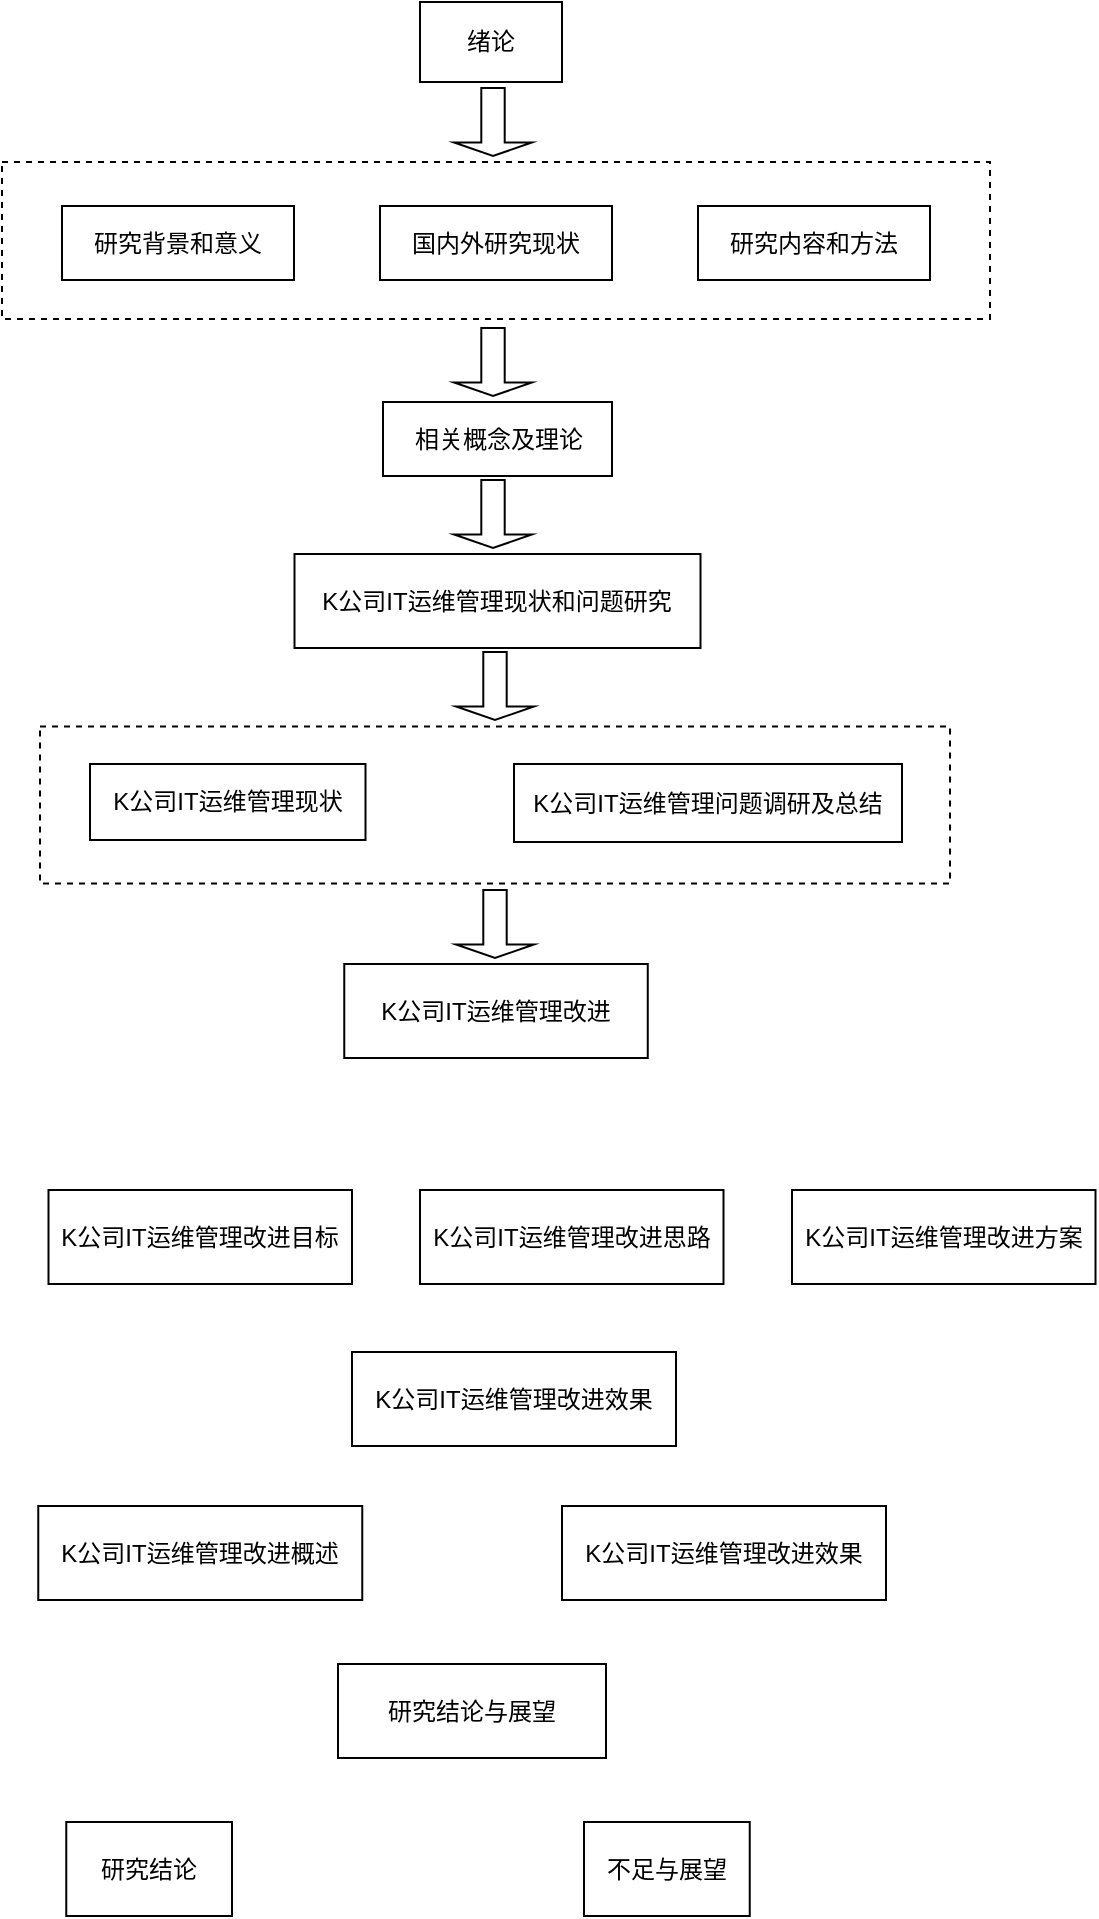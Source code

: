 <mxfile version="23.1.8" type="github">
  <diagram name="第 1 页" id="n-VCNaHbcNIM8rMQ8gX_">
    <mxGraphModel dx="1386" dy="759" grid="0" gridSize="10" guides="1" tooltips="1" connect="1" arrows="1" fold="1" page="1" pageScale="1" pageWidth="827" pageHeight="1169" math="0" shadow="0">
      <root>
        <mxCell id="0" />
        <mxCell id="1" parent="0" />
        <mxCell id="tNorNKQu6xfEn8ALZk7z-24" value="" style="verticalLabelPosition=bottom;verticalAlign=top;html=1;shape=mxgraph.basic.rect;fillColor2=none;strokeWidth=1;size=20;indent=5;dashed=1;" vertex="1" parent="1">
          <mxGeometry x="159" y="405.25" width="455" height="78.5" as="geometry" />
        </mxCell>
        <mxCell id="tNorNKQu6xfEn8ALZk7z-19" value="" style="verticalLabelPosition=bottom;verticalAlign=top;html=1;shape=mxgraph.basic.rect;fillColor2=none;strokeWidth=1;size=20;indent=5;dashed=1;" vertex="1" parent="1">
          <mxGeometry x="140" y="123" width="494" height="78.5" as="geometry" />
        </mxCell>
        <mxCell id="tNorNKQu6xfEn8ALZk7z-1" value="绪论" style="rounded=0;whiteSpace=wrap;html=1;" vertex="1" parent="1">
          <mxGeometry x="349" y="43" width="71" height="40" as="geometry" />
        </mxCell>
        <mxCell id="tNorNKQu6xfEn8ALZk7z-2" value="研究背景和意义" style="rounded=0;whiteSpace=wrap;html=1;" vertex="1" parent="1">
          <mxGeometry x="170" y="145" width="116" height="37" as="geometry" />
        </mxCell>
        <mxCell id="tNorNKQu6xfEn8ALZk7z-3" value="国内外研究现状" style="rounded=0;whiteSpace=wrap;html=1;" vertex="1" parent="1">
          <mxGeometry x="329" y="145" width="116" height="37" as="geometry" />
        </mxCell>
        <mxCell id="tNorNKQu6xfEn8ALZk7z-4" value="研究内容和方法" style="rounded=0;whiteSpace=wrap;html=1;" vertex="1" parent="1">
          <mxGeometry x="488" y="145" width="116" height="37" as="geometry" />
        </mxCell>
        <mxCell id="tNorNKQu6xfEn8ALZk7z-5" value="相关概念及理论" style="rounded=0;whiteSpace=wrap;html=1;" vertex="1" parent="1">
          <mxGeometry x="330.5" y="243" width="114.5" height="37" as="geometry" />
        </mxCell>
        <mxCell id="tNorNKQu6xfEn8ALZk7z-6" value="K公司IT运维管理现状和问题研究" style="rounded=0;whiteSpace=wrap;html=1;" vertex="1" parent="1">
          <mxGeometry x="286.25" y="319" width="203" height="47" as="geometry" />
        </mxCell>
        <mxCell id="tNorNKQu6xfEn8ALZk7z-7" value="K公司IT运维管理现状" style="rounded=0;whiteSpace=wrap;html=1;" vertex="1" parent="1">
          <mxGeometry x="184" y="424" width="137.75" height="38" as="geometry" />
        </mxCell>
        <mxCell id="tNorNKQu6xfEn8ALZk7z-8" value="K公司IT运维管理问题调研及总结" style="rounded=0;whiteSpace=wrap;html=1;" vertex="1" parent="1">
          <mxGeometry x="396" y="424" width="194" height="39" as="geometry" />
        </mxCell>
        <mxCell id="tNorNKQu6xfEn8ALZk7z-9" value="K公司IT运维管理改进" style="rounded=0;whiteSpace=wrap;html=1;" vertex="1" parent="1">
          <mxGeometry x="311.13" y="524" width="151.75" height="47" as="geometry" />
        </mxCell>
        <mxCell id="tNorNKQu6xfEn8ALZk7z-10" value="K公司IT运维管理改进目标" style="rounded=0;whiteSpace=wrap;html=1;" vertex="1" parent="1">
          <mxGeometry x="163.25" y="637" width="151.75" height="47" as="geometry" />
        </mxCell>
        <mxCell id="tNorNKQu6xfEn8ALZk7z-11" value="K公司IT运维管理改进思路" style="rounded=0;whiteSpace=wrap;html=1;" vertex="1" parent="1">
          <mxGeometry x="349" y="637" width="151.75" height="47" as="geometry" />
        </mxCell>
        <mxCell id="tNorNKQu6xfEn8ALZk7z-12" value="K公司IT运维管理改进方案" style="rounded=0;whiteSpace=wrap;html=1;" vertex="1" parent="1">
          <mxGeometry x="535" y="637" width="151.75" height="47" as="geometry" />
        </mxCell>
        <mxCell id="tNorNKQu6xfEn8ALZk7z-13" value="K公司IT运维管理改进效果" style="rounded=0;whiteSpace=wrap;html=1;" vertex="1" parent="1">
          <mxGeometry x="315" y="718" width="162" height="47" as="geometry" />
        </mxCell>
        <mxCell id="tNorNKQu6xfEn8ALZk7z-14" value="K公司IT运维管理改进概述" style="rounded=0;whiteSpace=wrap;html=1;" vertex="1" parent="1">
          <mxGeometry x="158.13" y="795" width="162" height="47" as="geometry" />
        </mxCell>
        <mxCell id="tNorNKQu6xfEn8ALZk7z-15" value="K公司IT运维管理改进效果" style="rounded=0;whiteSpace=wrap;html=1;" vertex="1" parent="1">
          <mxGeometry x="420" y="795" width="162" height="47" as="geometry" />
        </mxCell>
        <mxCell id="tNorNKQu6xfEn8ALZk7z-16" value="研究结论与展望" style="rounded=0;whiteSpace=wrap;html=1;" vertex="1" parent="1">
          <mxGeometry x="308" y="874" width="134" height="47" as="geometry" />
        </mxCell>
        <mxCell id="tNorNKQu6xfEn8ALZk7z-17" value="研究结论" style="rounded=0;whiteSpace=wrap;html=1;" vertex="1" parent="1">
          <mxGeometry x="172.13" y="953" width="82.87" height="47" as="geometry" />
        </mxCell>
        <mxCell id="tNorNKQu6xfEn8ALZk7z-18" value="不足与展望" style="rounded=0;whiteSpace=wrap;html=1;" vertex="1" parent="1">
          <mxGeometry x="431" y="953" width="82.87" height="47" as="geometry" />
        </mxCell>
        <mxCell id="tNorNKQu6xfEn8ALZk7z-20" value="" style="shape=singleArrow;direction=south;whiteSpace=wrap;html=1;" vertex="1" parent="1">
          <mxGeometry x="366" y="86" width="39" height="34" as="geometry" />
        </mxCell>
        <mxCell id="tNorNKQu6xfEn8ALZk7z-21" value="" style="shape=singleArrow;direction=south;whiteSpace=wrap;html=1;" vertex="1" parent="1">
          <mxGeometry x="366" y="206" width="39" height="34" as="geometry" />
        </mxCell>
        <mxCell id="tNorNKQu6xfEn8ALZk7z-22" value="" style="shape=singleArrow;direction=south;whiteSpace=wrap;html=1;" vertex="1" parent="1">
          <mxGeometry x="366" y="282" width="39" height="34" as="geometry" />
        </mxCell>
        <mxCell id="tNorNKQu6xfEn8ALZk7z-23" value="" style="shape=singleArrow;direction=south;whiteSpace=wrap;html=1;" vertex="1" parent="1">
          <mxGeometry x="367" y="368" width="39" height="34" as="geometry" />
        </mxCell>
        <mxCell id="tNorNKQu6xfEn8ALZk7z-26" value="" style="shape=singleArrow;direction=south;whiteSpace=wrap;html=1;" vertex="1" parent="1">
          <mxGeometry x="367" y="487" width="39" height="34" as="geometry" />
        </mxCell>
      </root>
    </mxGraphModel>
  </diagram>
</mxfile>
